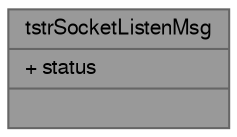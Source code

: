 digraph "tstrSocketListenMsg"
{
 // LATEX_PDF_SIZE
  bgcolor="transparent";
  edge [fontname=FreeSans,fontsize=10,labelfontname=FreeSans,labelfontsize=10];
  node [fontname=FreeSans,fontsize=10,shape=box,height=0.2,width=0.4];
  Node1 [shape=record,label="{tstrSocketListenMsg\n|+ status\l|}",height=0.2,width=0.4,color="gray40", fillcolor="grey60", style="filled", fontcolor="black",tooltip="Socket listen status."];
}
